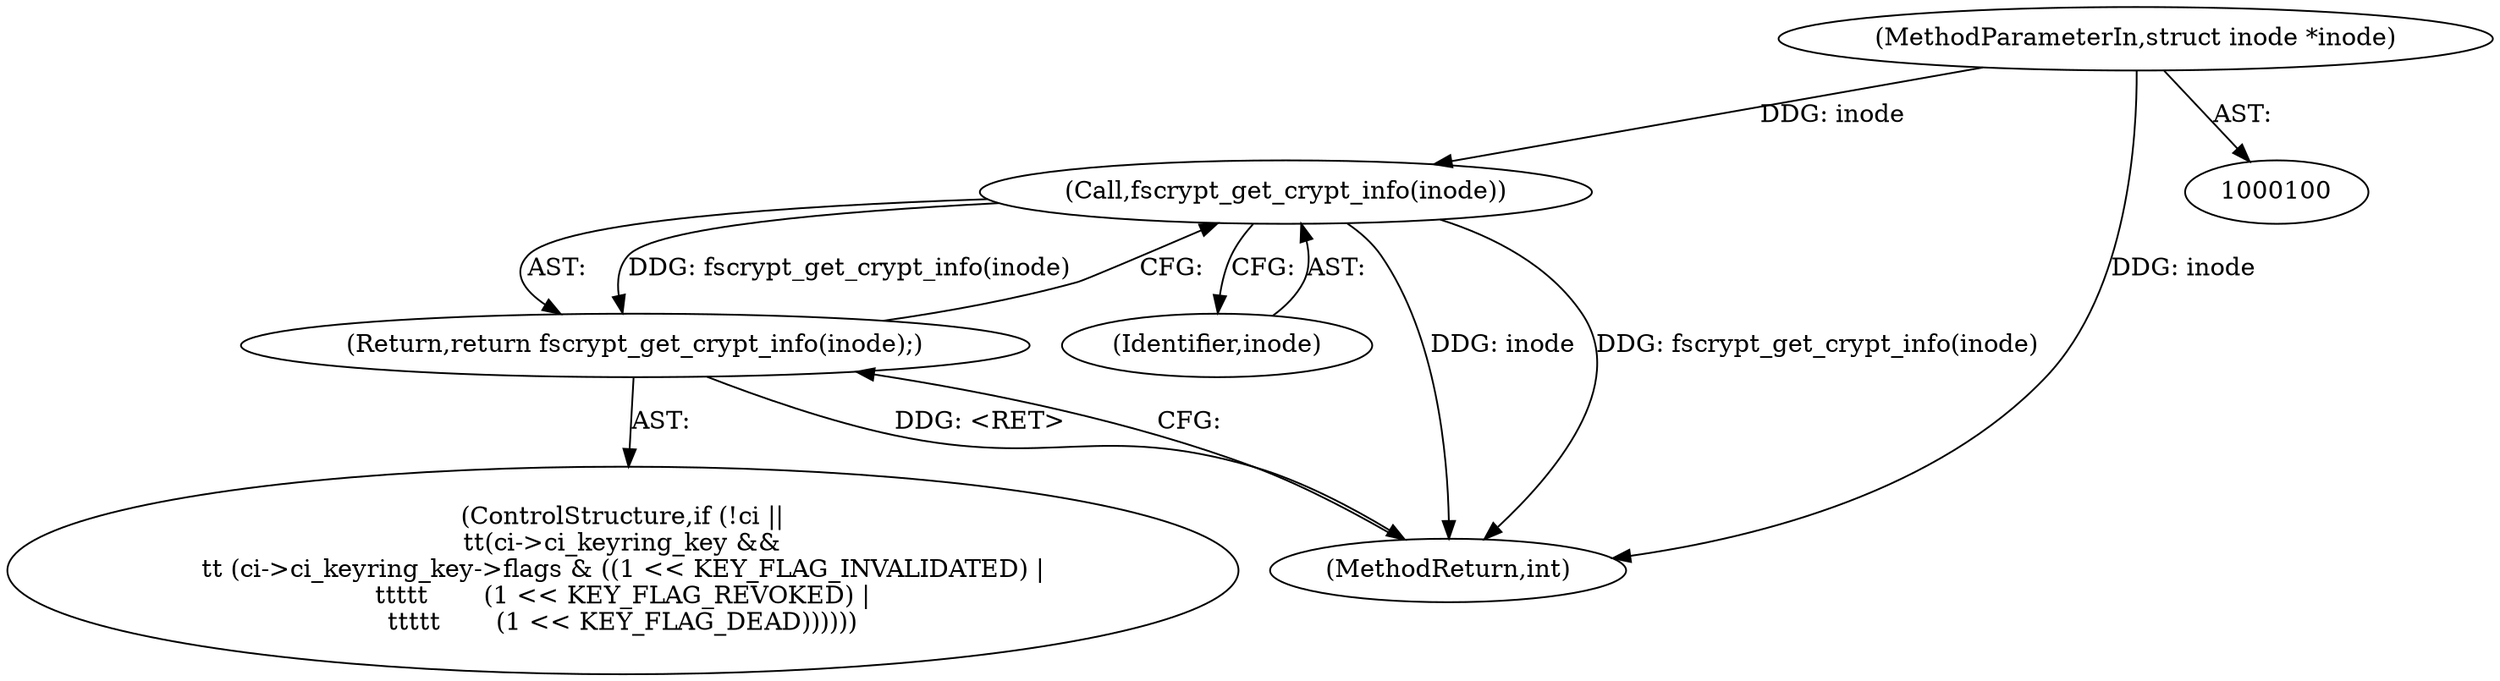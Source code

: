 digraph "1_linux_1b53cf9815bb4744958d41f3795d5d5a1d365e2d_2@API" {
"1000135" [label="(Call,fscrypt_get_crypt_info(inode))"];
"1000101" [label="(MethodParameterIn,struct inode *inode)"];
"1000134" [label="(Return,return fscrypt_get_crypt_info(inode);)"];
"1000135" [label="(Call,fscrypt_get_crypt_info(inode))"];
"1000109" [label="(ControlStructure,if (!ci ||\n\t\t(ci->ci_keyring_key &&\n\t\t (ci->ci_keyring_key->flags & ((1 << KEY_FLAG_INVALIDATED) |\n\t\t\t\t\t       (1 << KEY_FLAG_REVOKED) |\n\t\t\t\t\t       (1 << KEY_FLAG_DEAD))))))"];
"1000136" [label="(Identifier,inode)"];
"1000134" [label="(Return,return fscrypt_get_crypt_info(inode);)"];
"1000139" [label="(MethodReturn,int)"];
"1000101" [label="(MethodParameterIn,struct inode *inode)"];
"1000135" -> "1000134"  [label="AST: "];
"1000135" -> "1000136"  [label="CFG: "];
"1000136" -> "1000135"  [label="AST: "];
"1000134" -> "1000135"  [label="CFG: "];
"1000135" -> "1000139"  [label="DDG: inode"];
"1000135" -> "1000139"  [label="DDG: fscrypt_get_crypt_info(inode)"];
"1000135" -> "1000134"  [label="DDG: fscrypt_get_crypt_info(inode)"];
"1000101" -> "1000135"  [label="DDG: inode"];
"1000101" -> "1000100"  [label="AST: "];
"1000101" -> "1000139"  [label="DDG: inode"];
"1000134" -> "1000109"  [label="AST: "];
"1000139" -> "1000134"  [label="CFG: "];
"1000134" -> "1000139"  [label="DDG: <RET>"];
}
